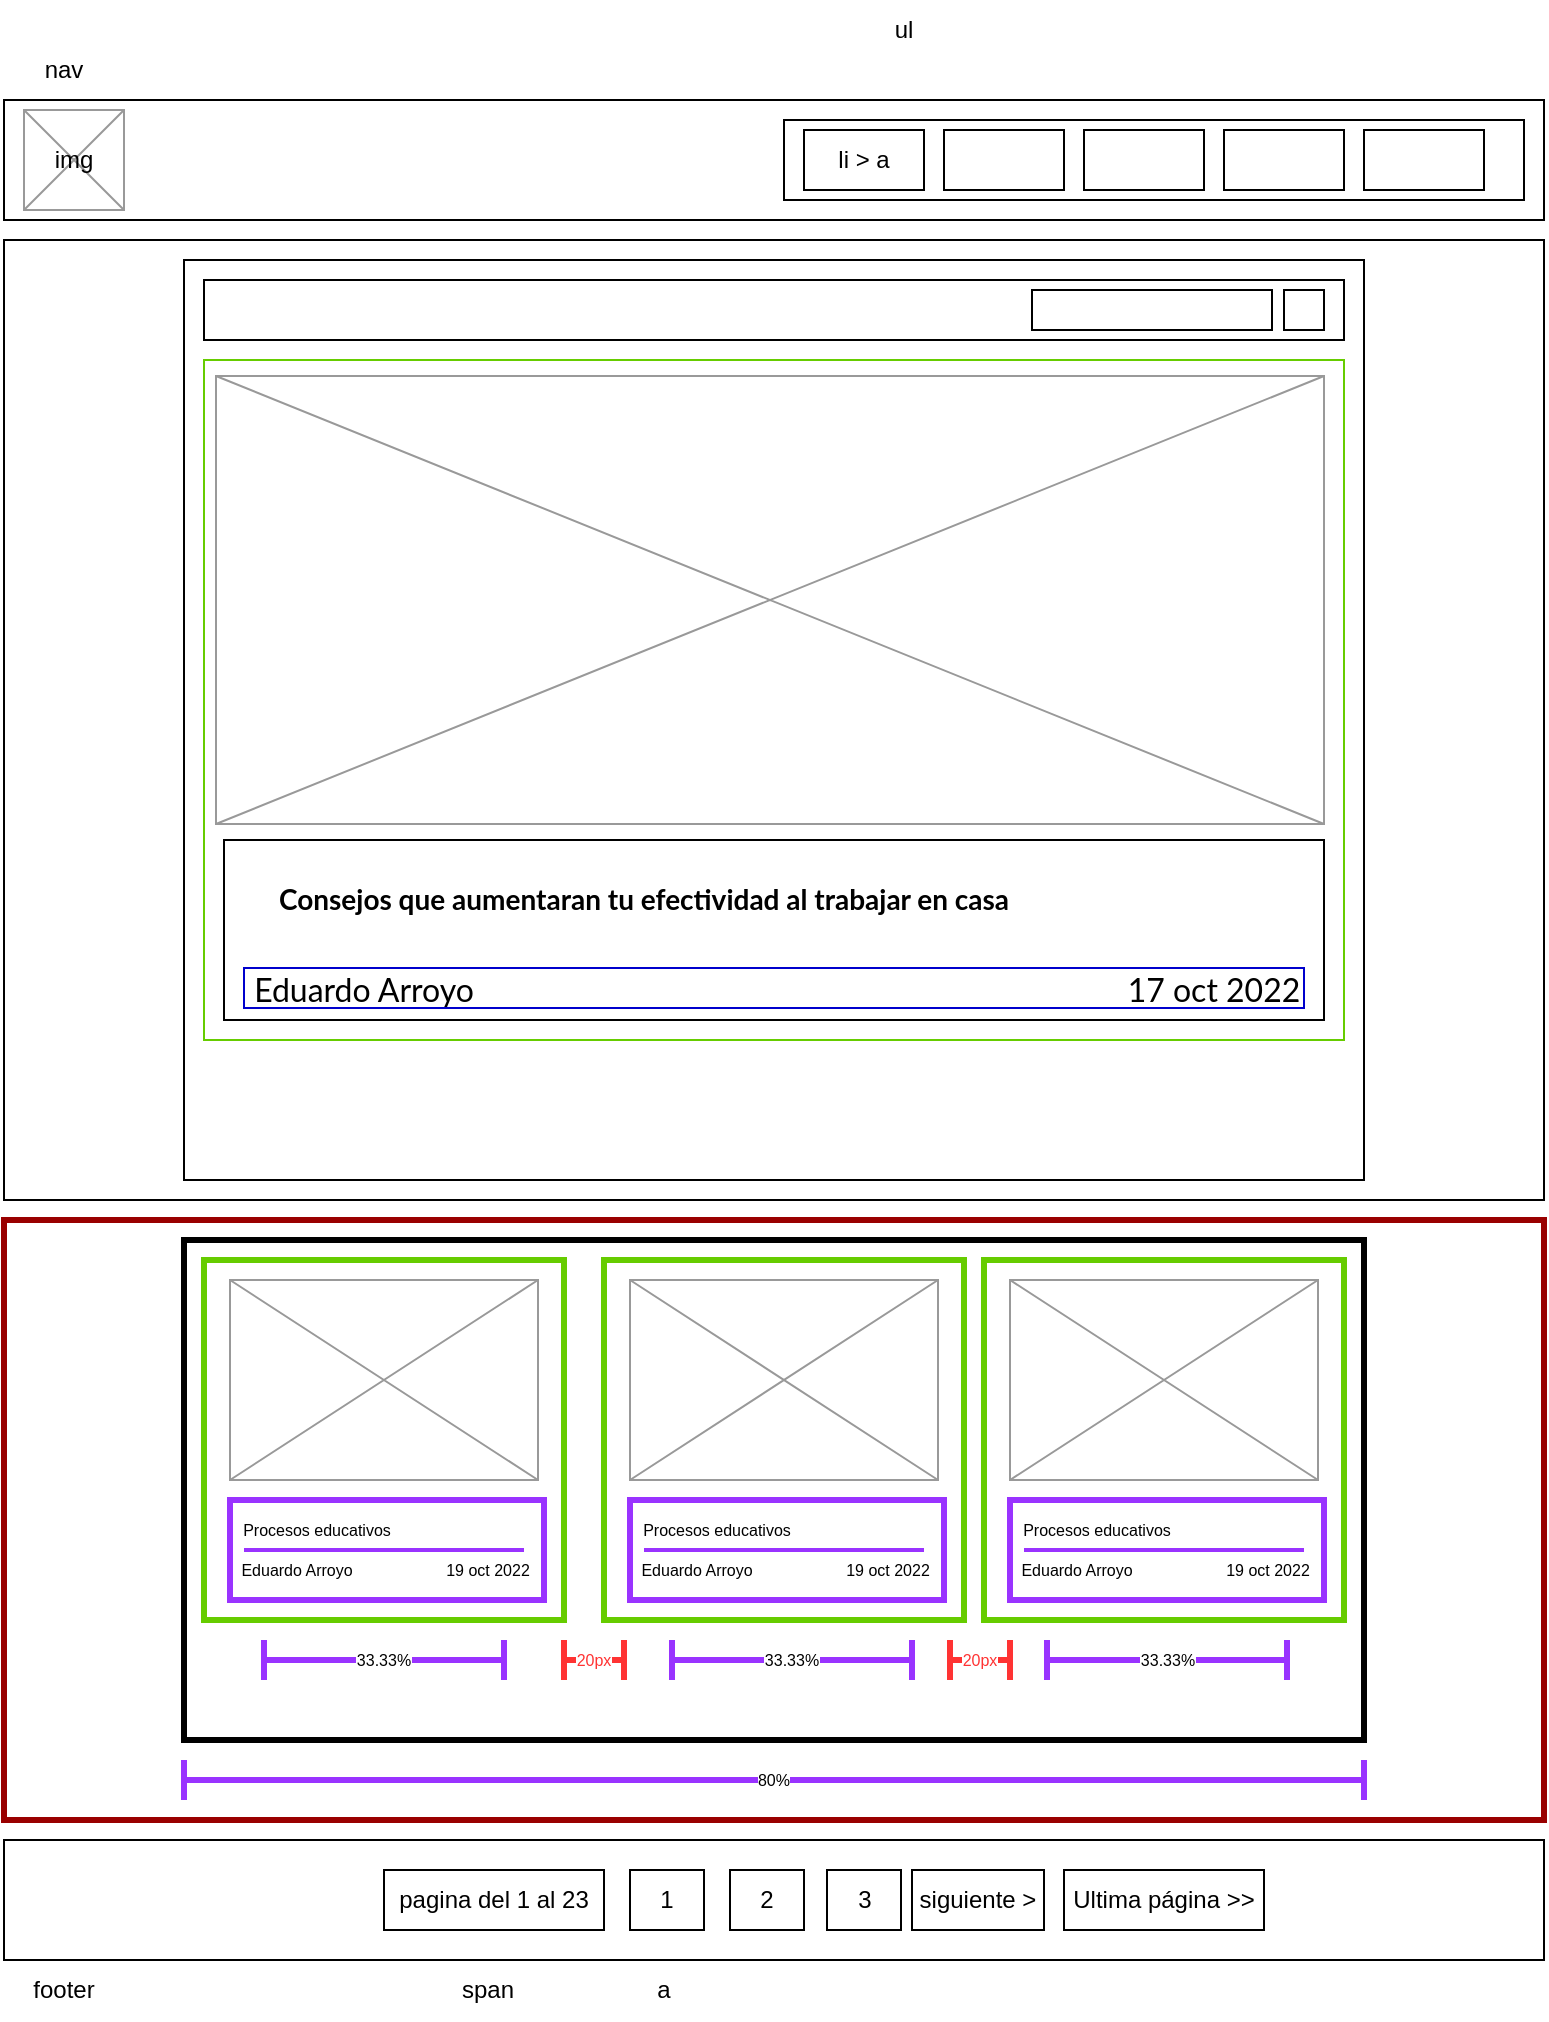 <mxfile version="20.4.2" type="github">
  <diagram id="HRCQzhakg8QF5JEV10Wz" name="Página-1">
    <mxGraphModel dx="981" dy="526" grid="1" gridSize="10" guides="1" tooltips="1" connect="1" arrows="1" fold="1" page="1" pageScale="1" pageWidth="827" pageHeight="1169" math="0" shadow="0">
      <root>
        <mxCell id="0" />
        <mxCell id="1" parent="0" />
        <mxCell id="9wV4JpstpWKQLf34MO4_-1" value="" style="rounded=0;whiteSpace=wrap;html=1;" parent="1" vertex="1">
          <mxGeometry x="20" y="50" width="770" height="60" as="geometry" />
        </mxCell>
        <mxCell id="9wV4JpstpWKQLf34MO4_-2" value="nav" style="text;html=1;strokeColor=none;fillColor=none;align=center;verticalAlign=middle;whiteSpace=wrap;rounded=0;" parent="1" vertex="1">
          <mxGeometry x="20" y="20" width="60" height="30" as="geometry" />
        </mxCell>
        <mxCell id="9wV4JpstpWKQLf34MO4_-3" value="" style="verticalLabelPosition=bottom;shadow=0;dashed=0;align=center;html=1;verticalAlign=top;strokeWidth=1;shape=mxgraph.mockup.graphics.simpleIcon;strokeColor=#999999;" parent="1" vertex="1">
          <mxGeometry x="30" y="55" width="50" height="50" as="geometry" />
        </mxCell>
        <mxCell id="9wV4JpstpWKQLf34MO4_-4" value="img" style="text;html=1;strokeColor=none;fillColor=none;align=center;verticalAlign=middle;whiteSpace=wrap;rounded=0;" parent="1" vertex="1">
          <mxGeometry x="25" y="65" width="60" height="30" as="geometry" />
        </mxCell>
        <mxCell id="9wV4JpstpWKQLf34MO4_-5" value="" style="verticalLabelPosition=bottom;verticalAlign=top;html=1;shape=mxgraph.basic.rect;fillColor2=none;strokeWidth=1;size=20;indent=5;" parent="1" vertex="1">
          <mxGeometry x="410" y="60" width="370" height="40" as="geometry" />
        </mxCell>
        <mxCell id="9wV4JpstpWKQLf34MO4_-8" value="" style="verticalLabelPosition=bottom;verticalAlign=top;html=1;shape=mxgraph.basic.rect;fillColor2=none;strokeWidth=1;size=20;indent=5;" parent="1" vertex="1">
          <mxGeometry x="420" y="65" width="60" height="30" as="geometry" />
        </mxCell>
        <mxCell id="9wV4JpstpWKQLf34MO4_-9" value="" style="verticalLabelPosition=bottom;verticalAlign=top;html=1;shape=mxgraph.basic.rect;fillColor2=none;strokeWidth=1;size=20;indent=5;" parent="1" vertex="1">
          <mxGeometry x="490" y="65" width="60" height="30" as="geometry" />
        </mxCell>
        <mxCell id="9wV4JpstpWKQLf34MO4_-10" value="" style="verticalLabelPosition=bottom;verticalAlign=top;html=1;shape=mxgraph.basic.rect;fillColor2=none;strokeWidth=1;size=20;indent=5;" parent="1" vertex="1">
          <mxGeometry x="560" y="65" width="60" height="30" as="geometry" />
        </mxCell>
        <mxCell id="9wV4JpstpWKQLf34MO4_-11" value="" style="verticalLabelPosition=bottom;verticalAlign=top;html=1;shape=mxgraph.basic.rect;fillColor2=none;strokeWidth=1;size=20;indent=5;" parent="1" vertex="1">
          <mxGeometry x="630" y="65" width="60" height="30" as="geometry" />
        </mxCell>
        <mxCell id="9wV4JpstpWKQLf34MO4_-12" value="" style="verticalLabelPosition=bottom;verticalAlign=top;html=1;shape=mxgraph.basic.rect;fillColor2=none;strokeWidth=1;size=20;indent=5;" parent="1" vertex="1">
          <mxGeometry x="700" y="65" width="60" height="30" as="geometry" />
        </mxCell>
        <mxCell id="9wV4JpstpWKQLf34MO4_-13" value="ul" style="text;html=1;strokeColor=none;fillColor=none;align=center;verticalAlign=middle;whiteSpace=wrap;rounded=0;" parent="1" vertex="1">
          <mxGeometry x="440" width="60" height="30" as="geometry" />
        </mxCell>
        <mxCell id="9wV4JpstpWKQLf34MO4_-14" value="li &amp;gt; a" style="text;html=1;strokeColor=none;fillColor=none;align=center;verticalAlign=middle;whiteSpace=wrap;rounded=0;" parent="1" vertex="1">
          <mxGeometry x="420" y="65" width="60" height="30" as="geometry" />
        </mxCell>
        <mxCell id="-rPZdnwRe9OkSCMo_A3H-1" value="" style="rounded=0;whiteSpace=wrap;html=1;" parent="1" vertex="1">
          <mxGeometry x="20" y="120" width="770" height="480" as="geometry" />
        </mxCell>
        <mxCell id="-rPZdnwRe9OkSCMo_A3H-2" value="" style="rounded=0;whiteSpace=wrap;html=1;" parent="1" vertex="1">
          <mxGeometry x="110" y="130" width="590" height="460" as="geometry" />
        </mxCell>
        <mxCell id="-rPZdnwRe9OkSCMo_A3H-3" value="" style="rounded=0;whiteSpace=wrap;html=1;" parent="1" vertex="1">
          <mxGeometry x="120" y="140" width="570" height="30" as="geometry" />
        </mxCell>
        <mxCell id="-rPZdnwRe9OkSCMo_A3H-5" value="" style="rounded=0;whiteSpace=wrap;html=1;" parent="1" vertex="1">
          <mxGeometry x="534" y="145" width="120" height="20" as="geometry" />
        </mxCell>
        <mxCell id="-rPZdnwRe9OkSCMo_A3H-6" value="" style="rounded=0;whiteSpace=wrap;html=1;" parent="1" vertex="1">
          <mxGeometry x="660" y="145" width="20" height="20" as="geometry" />
        </mxCell>
        <mxCell id="-rPZdnwRe9OkSCMo_A3H-7" value="" style="rounded=0;whiteSpace=wrap;html=1;strokeColor=#66CC00;" parent="1" vertex="1">
          <mxGeometry x="120" y="180" width="570" height="340" as="geometry" />
        </mxCell>
        <mxCell id="-rPZdnwRe9OkSCMo_A3H-9" value="" style="verticalLabelPosition=bottom;shadow=0;dashed=0;align=center;html=1;verticalAlign=top;strokeWidth=1;shape=mxgraph.mockup.graphics.simpleIcon;strokeColor=#999999;" parent="1" vertex="1">
          <mxGeometry x="126" y="188" width="554" height="224" as="geometry" />
        </mxCell>
        <mxCell id="-rPZdnwRe9OkSCMo_A3H-25" value="" style="group" parent="1" vertex="1" connectable="0">
          <mxGeometry x="130" y="420" width="550" height="120" as="geometry" />
        </mxCell>
        <mxCell id="-rPZdnwRe9OkSCMo_A3H-20" value="" style="rounded=0;whiteSpace=wrap;html=1;" parent="-rPZdnwRe9OkSCMo_A3H-25" vertex="1">
          <mxGeometry width="550" height="90" as="geometry" />
        </mxCell>
        <mxCell id="-rPZdnwRe9OkSCMo_A3H-22" value="&lt;h1 style=&quot;font-family: Lato, sans-serif; text-align: start; font-size: 14px;&quot;&gt;Consejos que aumentaran tu efectividad al trabajar en casa&lt;/h1&gt;" style="text;html=1;strokeColor=none;fillColor=none;align=center;verticalAlign=middle;whiteSpace=wrap;rounded=0;fontSize=14;labelBackgroundColor=default;" parent="-rPZdnwRe9OkSCMo_A3H-25" vertex="1">
          <mxGeometry x="10" y="20" width="400" height="20" as="geometry" />
        </mxCell>
        <mxCell id="-rPZdnwRe9OkSCMo_A3H-23" value="&lt;span style=&quot;font-family: Lato, sans-serif; font-size: medium; text-align: start;&quot;&gt;Eduardo Arroyo&lt;/span&gt;" style="text;html=1;strokeColor=none;fillColor=none;align=center;verticalAlign=middle;whiteSpace=wrap;rounded=0;fontSize=17;labelBackgroundColor=default;" parent="-rPZdnwRe9OkSCMo_A3H-25" vertex="1">
          <mxGeometry y="60" width="140" height="30" as="geometry" />
        </mxCell>
        <mxCell id="-rPZdnwRe9OkSCMo_A3H-24" value="&lt;span style=&quot;font-family: Lato, sans-serif; font-size: medium; text-align: start;&quot;&gt;17 oct 2022&lt;/span&gt;" style="text;html=1;strokeColor=none;fillColor=none;align=center;verticalAlign=middle;whiteSpace=wrap;rounded=0;fontSize=17;labelBackgroundColor=default;" parent="-rPZdnwRe9OkSCMo_A3H-25" vertex="1">
          <mxGeometry x="440" y="60" width="110" height="30" as="geometry" />
        </mxCell>
        <mxCell id="-rPZdnwRe9OkSCMo_A3H-27" value="" style="rounded=0;whiteSpace=wrap;html=1;labelBackgroundColor=default;strokeColor=#0000CC;fontSize=14;fillColor=none;" parent="-rPZdnwRe9OkSCMo_A3H-25" vertex="1">
          <mxGeometry x="10" y="64" width="530" height="20" as="geometry" />
        </mxCell>
        <mxCell id="-rPZdnwRe9OkSCMo_A3H-28" value="" style="rounded=0;whiteSpace=wrap;html=1;labelBackgroundColor=default;strokeColor=#990000;fontSize=14;fillColor=none;strokeWidth=3;" parent="1" vertex="1">
          <mxGeometry x="20" y="610" width="770" height="300" as="geometry" />
        </mxCell>
        <mxCell id="-rPZdnwRe9OkSCMo_A3H-29" value="" style="rounded=0;whiteSpace=wrap;html=1;labelBackgroundColor=default;strokeColor=#000000;strokeWidth=3;fontSize=14;fillColor=none;" parent="1" vertex="1">
          <mxGeometry x="110" y="620" width="590" height="250" as="geometry" />
        </mxCell>
        <mxCell id="-rPZdnwRe9OkSCMo_A3H-30" value="" style="rounded=0;whiteSpace=wrap;html=1;labelBackgroundColor=default;strokeColor=#66CC00;strokeWidth=3;fontSize=14;fillColor=none;" parent="1" vertex="1">
          <mxGeometry x="120" y="630" width="180" height="180" as="geometry" />
        </mxCell>
        <mxCell id="-rPZdnwRe9OkSCMo_A3H-39" value="" style="verticalLabelPosition=bottom;shadow=0;dashed=0;align=center;html=1;verticalAlign=top;strokeWidth=1;shape=mxgraph.mockup.graphics.simpleIcon;strokeColor=#999999;" parent="1" vertex="1">
          <mxGeometry x="133" y="640" width="154" height="100" as="geometry" />
        </mxCell>
        <mxCell id="-rPZdnwRe9OkSCMo_A3H-40" value="" style="rounded=0;whiteSpace=wrap;html=1;labelBackgroundColor=default;strokeColor=#9933FF;strokeWidth=3;fontSize=14;fillColor=none;" parent="1" vertex="1">
          <mxGeometry x="133" y="750" width="157" height="50" as="geometry" />
        </mxCell>
        <mxCell id="-rPZdnwRe9OkSCMo_A3H-41" value="Procesos educativos" style="text;html=1;strokeColor=none;fillColor=none;align=center;verticalAlign=middle;whiteSpace=wrap;rounded=0;labelBackgroundColor=default;strokeWidth=3;fontSize=8;" parent="1" vertex="1">
          <mxGeometry x="133" y="760" width="87" height="10" as="geometry" />
        </mxCell>
        <mxCell id="-rPZdnwRe9OkSCMo_A3H-42" value="Eduardo Arroyo" style="text;html=1;strokeColor=none;fillColor=none;align=center;verticalAlign=middle;whiteSpace=wrap;rounded=0;labelBackgroundColor=default;strokeWidth=3;fontSize=8;" parent="1" vertex="1">
          <mxGeometry x="133" y="780" width="67" height="10" as="geometry" />
        </mxCell>
        <mxCell id="-rPZdnwRe9OkSCMo_A3H-43" value="19 oct 2022" style="text;html=1;strokeColor=none;fillColor=none;align=center;verticalAlign=middle;whiteSpace=wrap;rounded=0;labelBackgroundColor=default;strokeWidth=3;fontSize=8;" parent="1" vertex="1">
          <mxGeometry x="237" y="780" width="50" height="10" as="geometry" />
        </mxCell>
        <mxCell id="-rPZdnwRe9OkSCMo_A3H-44" value="" style="line;strokeWidth=2;html=1;labelBackgroundColor=default;strokeColor=#9933FF;fontSize=8;fillColor=none;" parent="1" vertex="1">
          <mxGeometry x="140" y="770" width="140" height="10" as="geometry" />
        </mxCell>
        <mxCell id="-rPZdnwRe9OkSCMo_A3H-63" value="" style="rounded=0;whiteSpace=wrap;html=1;labelBackgroundColor=default;strokeColor=#66CC00;strokeWidth=3;fontSize=14;fillColor=none;" parent="1" vertex="1">
          <mxGeometry x="320" y="630" width="180" height="180" as="geometry" />
        </mxCell>
        <mxCell id="-rPZdnwRe9OkSCMo_A3H-64" value="" style="verticalLabelPosition=bottom;shadow=0;dashed=0;align=center;html=1;verticalAlign=top;strokeWidth=1;shape=mxgraph.mockup.graphics.simpleIcon;strokeColor=#999999;" parent="1" vertex="1">
          <mxGeometry x="333" y="640" width="154" height="100" as="geometry" />
        </mxCell>
        <mxCell id="-rPZdnwRe9OkSCMo_A3H-65" value="" style="rounded=0;whiteSpace=wrap;html=1;labelBackgroundColor=default;strokeColor=#9933FF;strokeWidth=3;fontSize=14;fillColor=none;" parent="1" vertex="1">
          <mxGeometry x="333" y="750" width="157" height="50" as="geometry" />
        </mxCell>
        <mxCell id="-rPZdnwRe9OkSCMo_A3H-66" value="Eduardo Arroyo" style="text;html=1;strokeColor=none;fillColor=none;align=center;verticalAlign=middle;whiteSpace=wrap;rounded=0;labelBackgroundColor=default;strokeWidth=3;fontSize=8;" parent="1" vertex="1">
          <mxGeometry x="333" y="780" width="67" height="10" as="geometry" />
        </mxCell>
        <mxCell id="-rPZdnwRe9OkSCMo_A3H-67" value="19 oct 2022" style="text;html=1;strokeColor=none;fillColor=none;align=center;verticalAlign=middle;whiteSpace=wrap;rounded=0;labelBackgroundColor=default;strokeWidth=3;fontSize=8;" parent="1" vertex="1">
          <mxGeometry x="437" y="780" width="50" height="10" as="geometry" />
        </mxCell>
        <mxCell id="-rPZdnwRe9OkSCMo_A3H-68" value="" style="line;strokeWidth=2;html=1;labelBackgroundColor=default;strokeColor=#9933FF;fontSize=8;fillColor=none;" parent="1" vertex="1">
          <mxGeometry x="340" y="770" width="140" height="10" as="geometry" />
        </mxCell>
        <mxCell id="-rPZdnwRe9OkSCMo_A3H-69" value="" style="rounded=0;whiteSpace=wrap;html=1;labelBackgroundColor=default;strokeColor=#66CC00;strokeWidth=3;fontSize=14;fillColor=none;" parent="1" vertex="1">
          <mxGeometry x="510" y="630" width="180" height="180" as="geometry" />
        </mxCell>
        <mxCell id="-rPZdnwRe9OkSCMo_A3H-70" value="" style="verticalLabelPosition=bottom;shadow=0;dashed=0;align=center;html=1;verticalAlign=top;strokeWidth=1;shape=mxgraph.mockup.graphics.simpleIcon;strokeColor=#999999;" parent="1" vertex="1">
          <mxGeometry x="523" y="640" width="154" height="100" as="geometry" />
        </mxCell>
        <mxCell id="-rPZdnwRe9OkSCMo_A3H-71" value="" style="rounded=0;whiteSpace=wrap;html=1;labelBackgroundColor=default;strokeColor=#9933FF;strokeWidth=3;fontSize=14;fillColor=none;" parent="1" vertex="1">
          <mxGeometry x="523" y="750" width="157" height="50" as="geometry" />
        </mxCell>
        <mxCell id="-rPZdnwRe9OkSCMo_A3H-72" value="Eduardo Arroyo" style="text;html=1;strokeColor=none;fillColor=none;align=center;verticalAlign=middle;whiteSpace=wrap;rounded=0;labelBackgroundColor=default;strokeWidth=3;fontSize=8;" parent="1" vertex="1">
          <mxGeometry x="523" y="780" width="67" height="10" as="geometry" />
        </mxCell>
        <mxCell id="-rPZdnwRe9OkSCMo_A3H-73" value="19 oct 2022" style="text;html=1;strokeColor=none;fillColor=none;align=center;verticalAlign=middle;whiteSpace=wrap;rounded=0;labelBackgroundColor=default;strokeWidth=3;fontSize=8;" parent="1" vertex="1">
          <mxGeometry x="627" y="780" width="50" height="10" as="geometry" />
        </mxCell>
        <mxCell id="-rPZdnwRe9OkSCMo_A3H-74" value="" style="line;strokeWidth=2;html=1;labelBackgroundColor=default;strokeColor=#9933FF;fontSize=8;fillColor=none;" parent="1" vertex="1">
          <mxGeometry x="530" y="770" width="140" height="10" as="geometry" />
        </mxCell>
        <mxCell id="-rPZdnwRe9OkSCMo_A3H-75" value="Procesos educativos" style="text;html=1;strokeColor=none;fillColor=none;align=center;verticalAlign=middle;whiteSpace=wrap;rounded=0;labelBackgroundColor=default;strokeWidth=3;fontSize=8;" parent="1" vertex="1">
          <mxGeometry x="333" y="760" width="87" height="10" as="geometry" />
        </mxCell>
        <mxCell id="-rPZdnwRe9OkSCMo_A3H-76" value="Procesos educativos" style="text;html=1;strokeColor=none;fillColor=none;align=center;verticalAlign=middle;whiteSpace=wrap;rounded=0;labelBackgroundColor=default;strokeWidth=3;fontSize=8;" parent="1" vertex="1">
          <mxGeometry x="523" y="760" width="87" height="10" as="geometry" />
        </mxCell>
        <mxCell id="-rPZdnwRe9OkSCMo_A3H-77" value="33.33%" style="shape=crossbar;whiteSpace=wrap;html=1;rounded=1;labelBackgroundColor=default;strokeColor=#9933FF;strokeWidth=3;fontSize=8;fillColor=none;" parent="1" vertex="1">
          <mxGeometry x="150" y="820" width="120" height="20" as="geometry" />
        </mxCell>
        <mxCell id="-rPZdnwRe9OkSCMo_A3H-78" value="80%" style="shape=crossbar;whiteSpace=wrap;html=1;rounded=1;labelBackgroundColor=default;strokeColor=#9933FF;strokeWidth=3;fontSize=8;fillColor=none;" parent="1" vertex="1">
          <mxGeometry x="110" y="880" width="590" height="20" as="geometry" />
        </mxCell>
        <mxCell id="-rPZdnwRe9OkSCMo_A3H-80" value="33.33%" style="shape=crossbar;whiteSpace=wrap;html=1;rounded=1;labelBackgroundColor=default;strokeColor=#9933FF;strokeWidth=3;fontSize=8;fillColor=none;" parent="1" vertex="1">
          <mxGeometry x="354" y="820" width="120" height="20" as="geometry" />
        </mxCell>
        <mxCell id="-rPZdnwRe9OkSCMo_A3H-81" value="33.33%" style="shape=crossbar;whiteSpace=wrap;html=1;rounded=1;labelBackgroundColor=default;strokeColor=#9933FF;strokeWidth=3;fontSize=8;fillColor=none;" parent="1" vertex="1">
          <mxGeometry x="541.5" y="820" width="120" height="20" as="geometry" />
        </mxCell>
        <mxCell id="-rPZdnwRe9OkSCMo_A3H-83" value="20px" style="shape=crossbar;whiteSpace=wrap;html=1;rounded=1;labelBackgroundColor=default;strokeColor=#FF3333;strokeWidth=3;fontSize=8;fillColor=none;fontColor=#FF3333;" parent="1" vertex="1">
          <mxGeometry x="300" y="820" width="30" height="20" as="geometry" />
        </mxCell>
        <mxCell id="-rPZdnwRe9OkSCMo_A3H-84" value="20px" style="shape=crossbar;whiteSpace=wrap;html=1;rounded=1;labelBackgroundColor=default;strokeColor=#FF3333;strokeWidth=3;fontSize=8;fillColor=none;fontColor=#FF3333;" parent="1" vertex="1">
          <mxGeometry x="493" y="820" width="30" height="20" as="geometry" />
        </mxCell>
        <mxCell id="yoCD_1v6s9Nafepwe_dL-1" value="" style="rounded=0;whiteSpace=wrap;html=1;" vertex="1" parent="1">
          <mxGeometry x="20" y="920" width="770" height="60" as="geometry" />
        </mxCell>
        <mxCell id="yoCD_1v6s9Nafepwe_dL-2" value="footer" style="text;html=1;strokeColor=none;fillColor=none;align=center;verticalAlign=middle;whiteSpace=wrap;rounded=0;" vertex="1" parent="1">
          <mxGeometry x="20" y="980" width="60" height="30" as="geometry" />
        </mxCell>
        <mxCell id="yoCD_1v6s9Nafepwe_dL-3" value="pagina del 1 al 23" style="rounded=0;whiteSpace=wrap;html=1;" vertex="1" parent="1">
          <mxGeometry x="210" y="935" width="110" height="30" as="geometry" />
        </mxCell>
        <mxCell id="yoCD_1v6s9Nafepwe_dL-4" value="span" style="text;html=1;strokeColor=none;fillColor=none;align=center;verticalAlign=middle;whiteSpace=wrap;rounded=0;" vertex="1" parent="1">
          <mxGeometry x="232" y="980" width="60" height="30" as="geometry" />
        </mxCell>
        <mxCell id="yoCD_1v6s9Nafepwe_dL-5" value="1" style="rounded=0;whiteSpace=wrap;html=1;" vertex="1" parent="1">
          <mxGeometry x="333" y="935" width="37" height="30" as="geometry" />
        </mxCell>
        <mxCell id="yoCD_1v6s9Nafepwe_dL-6" value="2" style="rounded=0;whiteSpace=wrap;html=1;" vertex="1" parent="1">
          <mxGeometry x="383" y="935" width="37" height="30" as="geometry" />
        </mxCell>
        <mxCell id="yoCD_1v6s9Nafepwe_dL-7" value="3" style="rounded=0;whiteSpace=wrap;html=1;" vertex="1" parent="1">
          <mxGeometry x="431.5" y="935" width="37" height="30" as="geometry" />
        </mxCell>
        <mxCell id="yoCD_1v6s9Nafepwe_dL-8" value="siguiente &amp;gt;" style="rounded=0;whiteSpace=wrap;html=1;" vertex="1" parent="1">
          <mxGeometry x="474" y="935" width="66" height="30" as="geometry" />
        </mxCell>
        <mxCell id="yoCD_1v6s9Nafepwe_dL-9" value="Ultima página &amp;gt;&amp;gt;" style="rounded=0;whiteSpace=wrap;html=1;" vertex="1" parent="1">
          <mxGeometry x="550" y="935" width="100" height="30" as="geometry" />
        </mxCell>
        <mxCell id="yoCD_1v6s9Nafepwe_dL-10" value="a" style="text;html=1;strokeColor=none;fillColor=none;align=center;verticalAlign=middle;whiteSpace=wrap;rounded=0;" vertex="1" parent="1">
          <mxGeometry x="320" y="980" width="60" height="30" as="geometry" />
        </mxCell>
      </root>
    </mxGraphModel>
  </diagram>
</mxfile>

